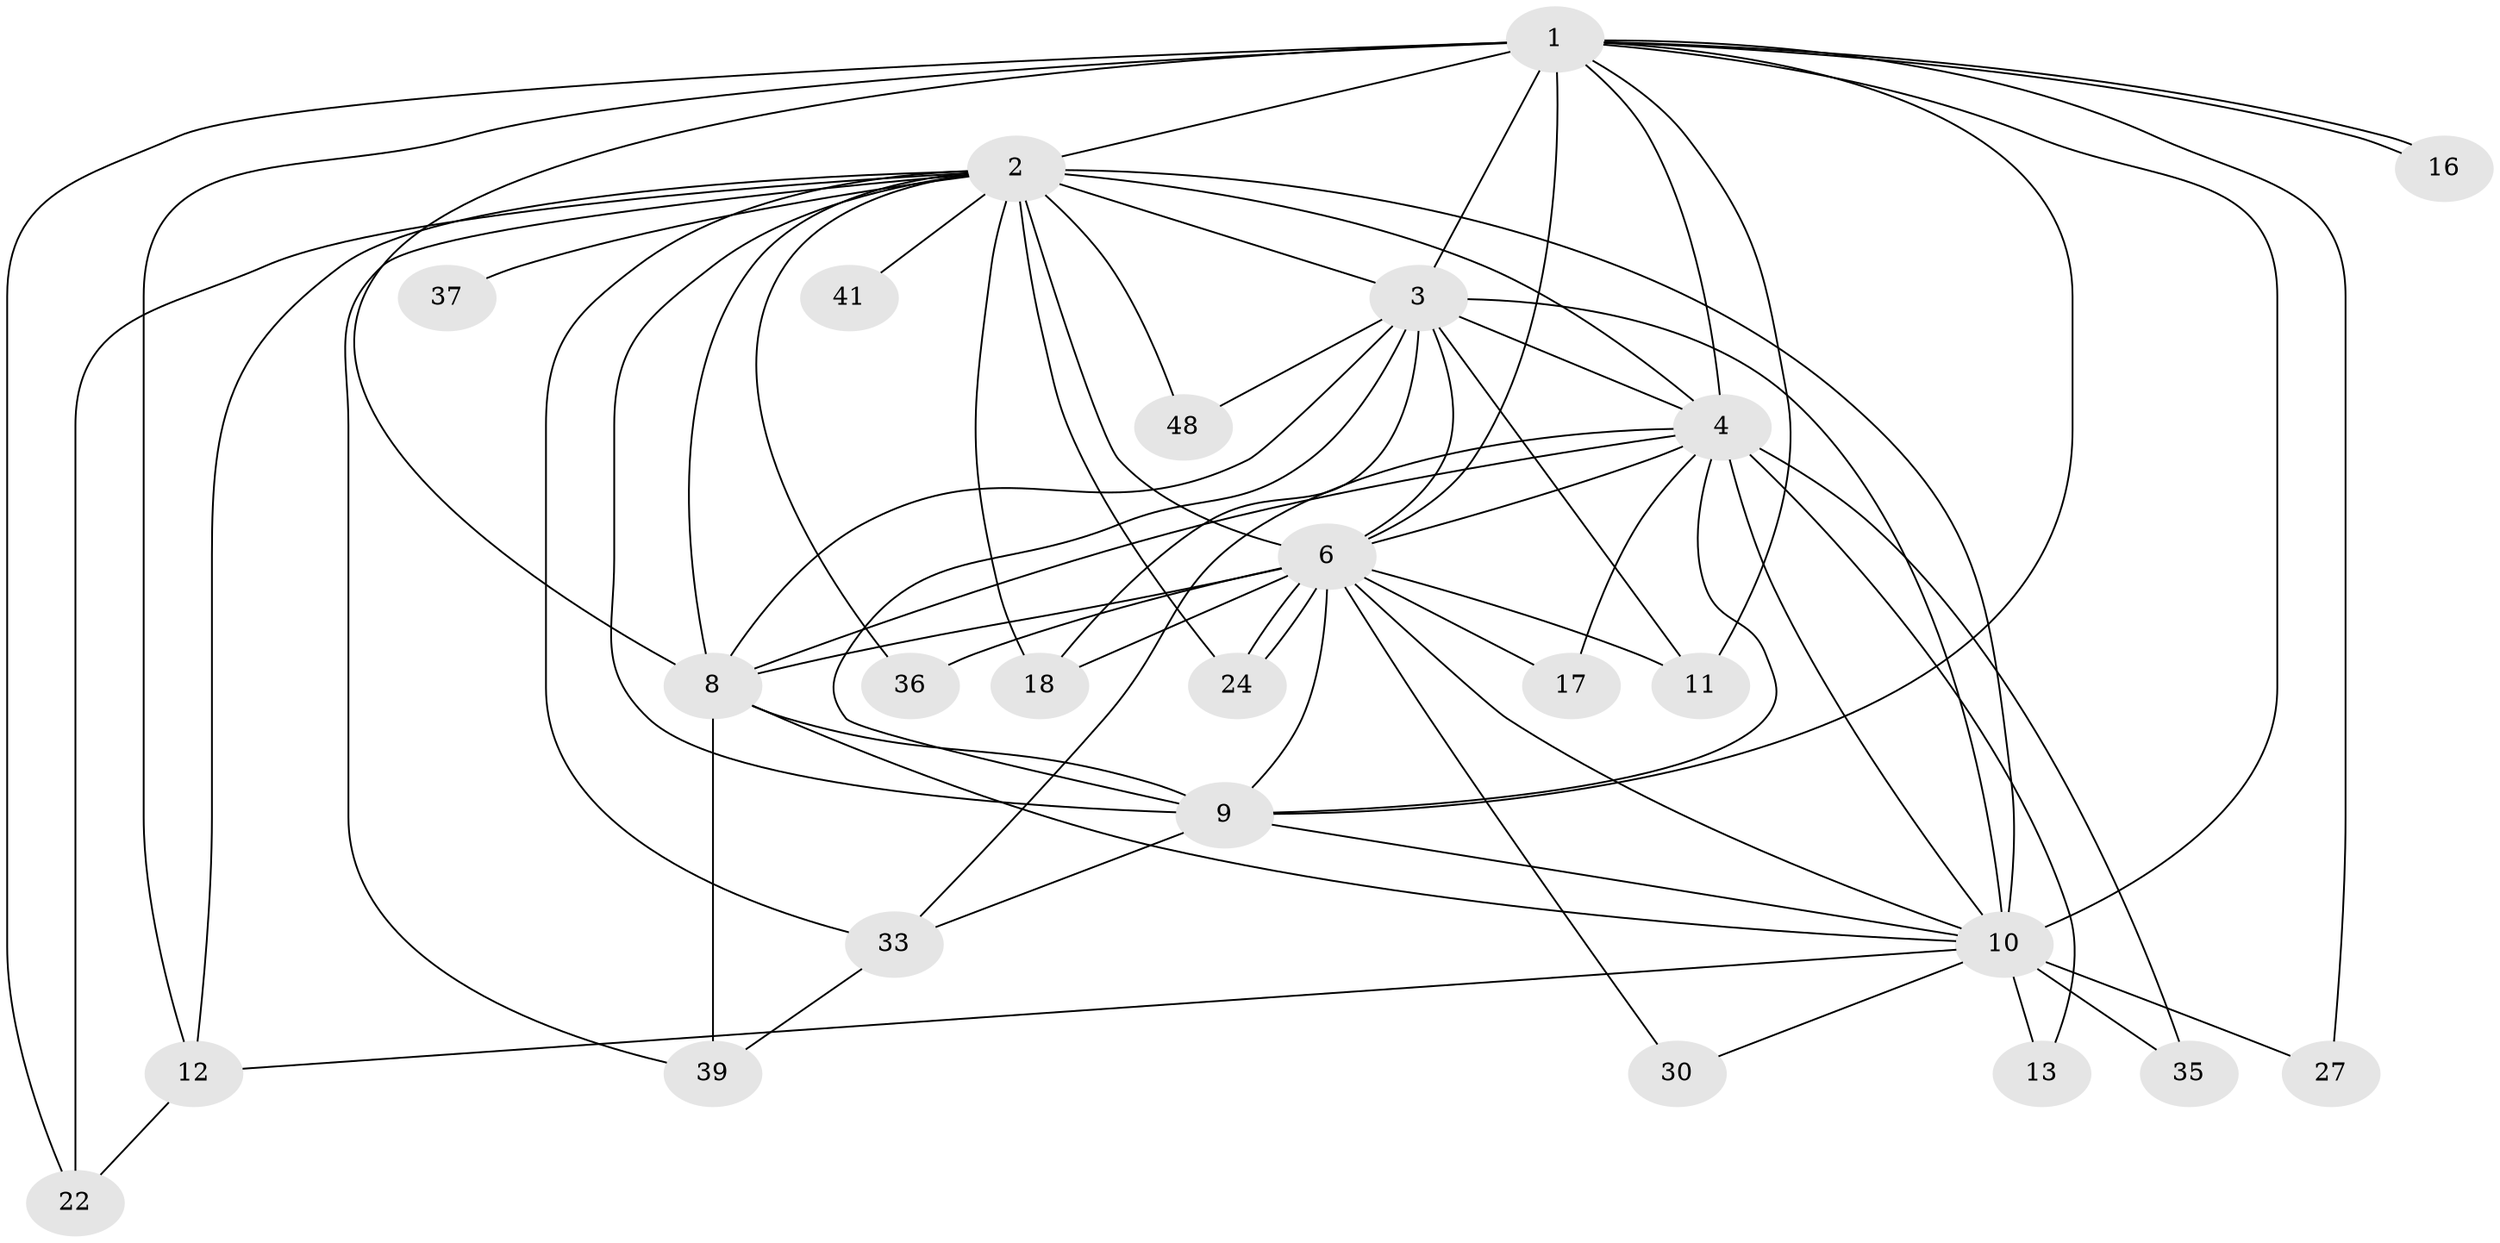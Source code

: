 // original degree distribution, {16: 0.04, 13: 0.04, 14: 0.04, 12: 0.02, 20: 0.02, 15: 0.02, 11: 0.02, 3: 0.22, 4: 0.08, 2: 0.46, 5: 0.02, 6: 0.02}
// Generated by graph-tools (version 1.1) at 2025/14/03/09/25 04:14:16]
// undirected, 25 vertices, 67 edges
graph export_dot {
graph [start="1"]
  node [color=gray90,style=filled];
  1;
  2 [super="+5+29+23+19+43"];
  3;
  4;
  6 [super="+14"];
  8 [super="+49+31"];
  9;
  10 [super="+15+34"];
  11 [super="+38"];
  12;
  13;
  16;
  17;
  18 [super="+21"];
  22 [super="+46"];
  24;
  27;
  30;
  33 [super="+50"];
  35;
  36;
  37;
  39;
  41;
  48;
  1 -- 2 [weight=4];
  1 -- 3;
  1 -- 4;
  1 -- 6;
  1 -- 8;
  1 -- 9;
  1 -- 10;
  1 -- 11;
  1 -- 12;
  1 -- 16;
  1 -- 16;
  1 -- 27;
  1 -- 22;
  2 -- 3 [weight=3];
  2 -- 4 [weight=4];
  2 -- 6 [weight=6];
  2 -- 8 [weight=6];
  2 -- 9 [weight=4];
  2 -- 10 [weight=3];
  2 -- 39;
  2 -- 41 [weight=2];
  2 -- 33;
  2 -- 37 [weight=2];
  2 -- 12;
  2 -- 22;
  2 -- 24;
  2 -- 18 [weight=2];
  2 -- 36;
  2 -- 48;
  3 -- 4;
  3 -- 6 [weight=2];
  3 -- 8;
  3 -- 9;
  3 -- 10;
  3 -- 11;
  3 -- 18;
  3 -- 48;
  4 -- 6;
  4 -- 8;
  4 -- 9;
  4 -- 10;
  4 -- 13;
  4 -- 17;
  4 -- 33;
  4 -- 35;
  6 -- 8 [weight=2];
  6 -- 9;
  6 -- 10;
  6 -- 17;
  6 -- 18;
  6 -- 24;
  6 -- 24;
  6 -- 30;
  6 -- 36;
  6 -- 11;
  8 -- 9;
  8 -- 10 [weight=2];
  8 -- 39;
  9 -- 10;
  9 -- 33;
  10 -- 13;
  10 -- 30;
  10 -- 35;
  10 -- 27;
  10 -- 12;
  12 -- 22;
  33 -- 39;
}
